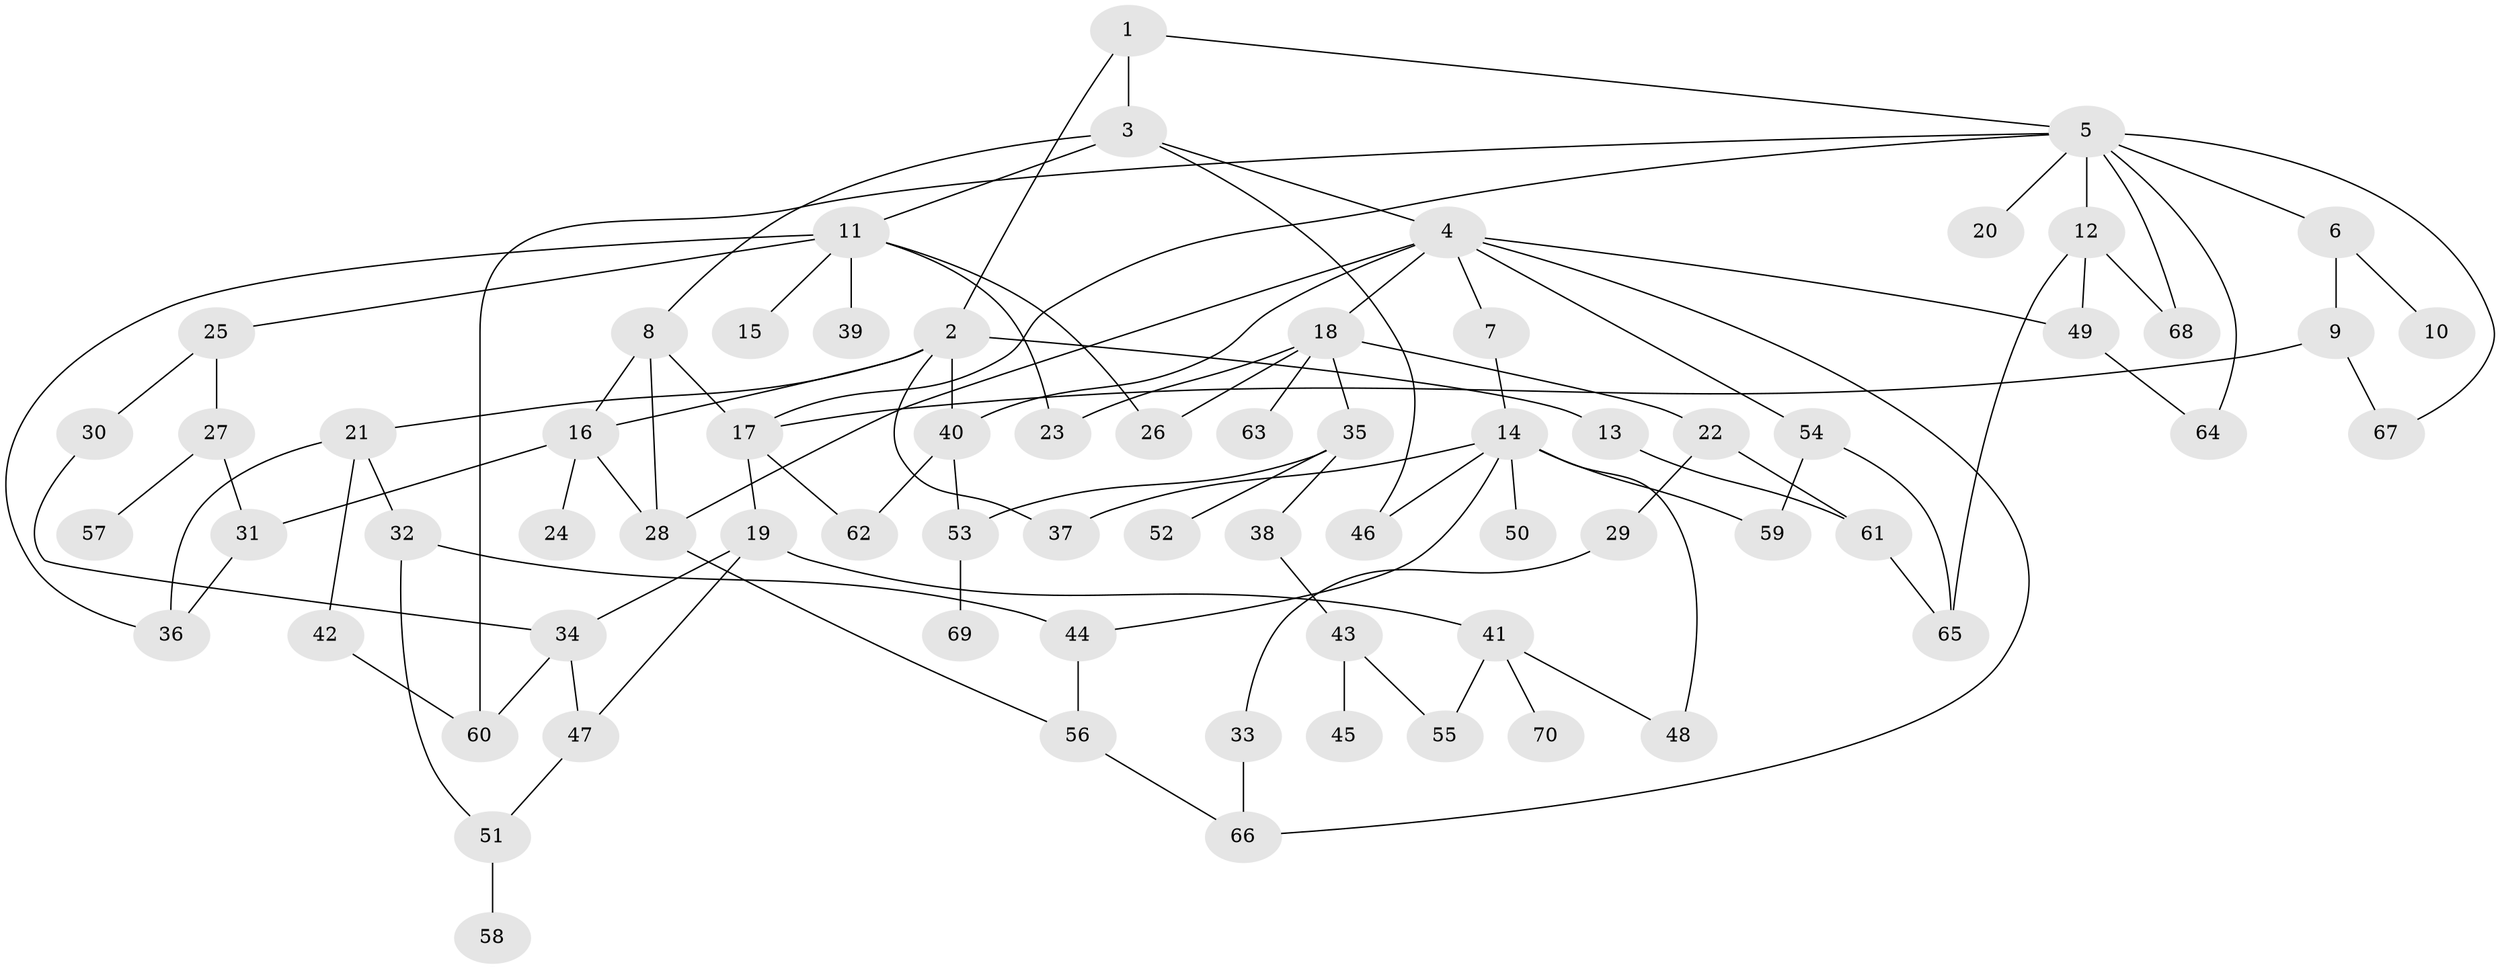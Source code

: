 // Generated by graph-tools (version 1.1) at 2025/34/03/09/25 02:34:33]
// undirected, 70 vertices, 103 edges
graph export_dot {
graph [start="1"]
  node [color=gray90,style=filled];
  1;
  2;
  3;
  4;
  5;
  6;
  7;
  8;
  9;
  10;
  11;
  12;
  13;
  14;
  15;
  16;
  17;
  18;
  19;
  20;
  21;
  22;
  23;
  24;
  25;
  26;
  27;
  28;
  29;
  30;
  31;
  32;
  33;
  34;
  35;
  36;
  37;
  38;
  39;
  40;
  41;
  42;
  43;
  44;
  45;
  46;
  47;
  48;
  49;
  50;
  51;
  52;
  53;
  54;
  55;
  56;
  57;
  58;
  59;
  60;
  61;
  62;
  63;
  64;
  65;
  66;
  67;
  68;
  69;
  70;
  1 -- 2;
  1 -- 3;
  1 -- 5;
  2 -- 13;
  2 -- 21;
  2 -- 40;
  2 -- 37;
  2 -- 16;
  3 -- 4;
  3 -- 8;
  3 -- 11;
  3 -- 46;
  4 -- 7;
  4 -- 18;
  4 -- 28;
  4 -- 40;
  4 -- 54;
  4 -- 66;
  4 -- 49;
  5 -- 6;
  5 -- 12;
  5 -- 20;
  5 -- 68;
  5 -- 64;
  5 -- 17;
  5 -- 60;
  5 -- 67;
  6 -- 9;
  6 -- 10;
  7 -- 14;
  8 -- 16;
  8 -- 17;
  8 -- 28;
  9 -- 67;
  9 -- 17;
  11 -- 15;
  11 -- 23;
  11 -- 25;
  11 -- 26;
  11 -- 39;
  11 -- 36;
  12 -- 49;
  12 -- 68;
  12 -- 65;
  13 -- 61;
  14 -- 37;
  14 -- 46;
  14 -- 48;
  14 -- 50;
  14 -- 44;
  14 -- 59;
  16 -- 24;
  16 -- 31;
  16 -- 28;
  17 -- 19;
  17 -- 62;
  18 -- 22;
  18 -- 35;
  18 -- 63;
  18 -- 23;
  18 -- 26;
  19 -- 34;
  19 -- 41;
  19 -- 47;
  21 -- 32;
  21 -- 36;
  21 -- 42;
  22 -- 29;
  22 -- 61;
  25 -- 27;
  25 -- 30;
  27 -- 57;
  27 -- 31;
  28 -- 56;
  29 -- 33;
  30 -- 34;
  31 -- 36;
  32 -- 44;
  32 -- 51;
  33 -- 66;
  34 -- 47;
  34 -- 60;
  35 -- 38;
  35 -- 52;
  35 -- 53;
  38 -- 43;
  40 -- 62;
  40 -- 53;
  41 -- 70;
  41 -- 48;
  41 -- 55;
  42 -- 60;
  43 -- 45;
  43 -- 55;
  44 -- 56;
  47 -- 51;
  49 -- 64;
  51 -- 58;
  53 -- 69;
  54 -- 59;
  54 -- 65;
  56 -- 66;
  61 -- 65;
}
